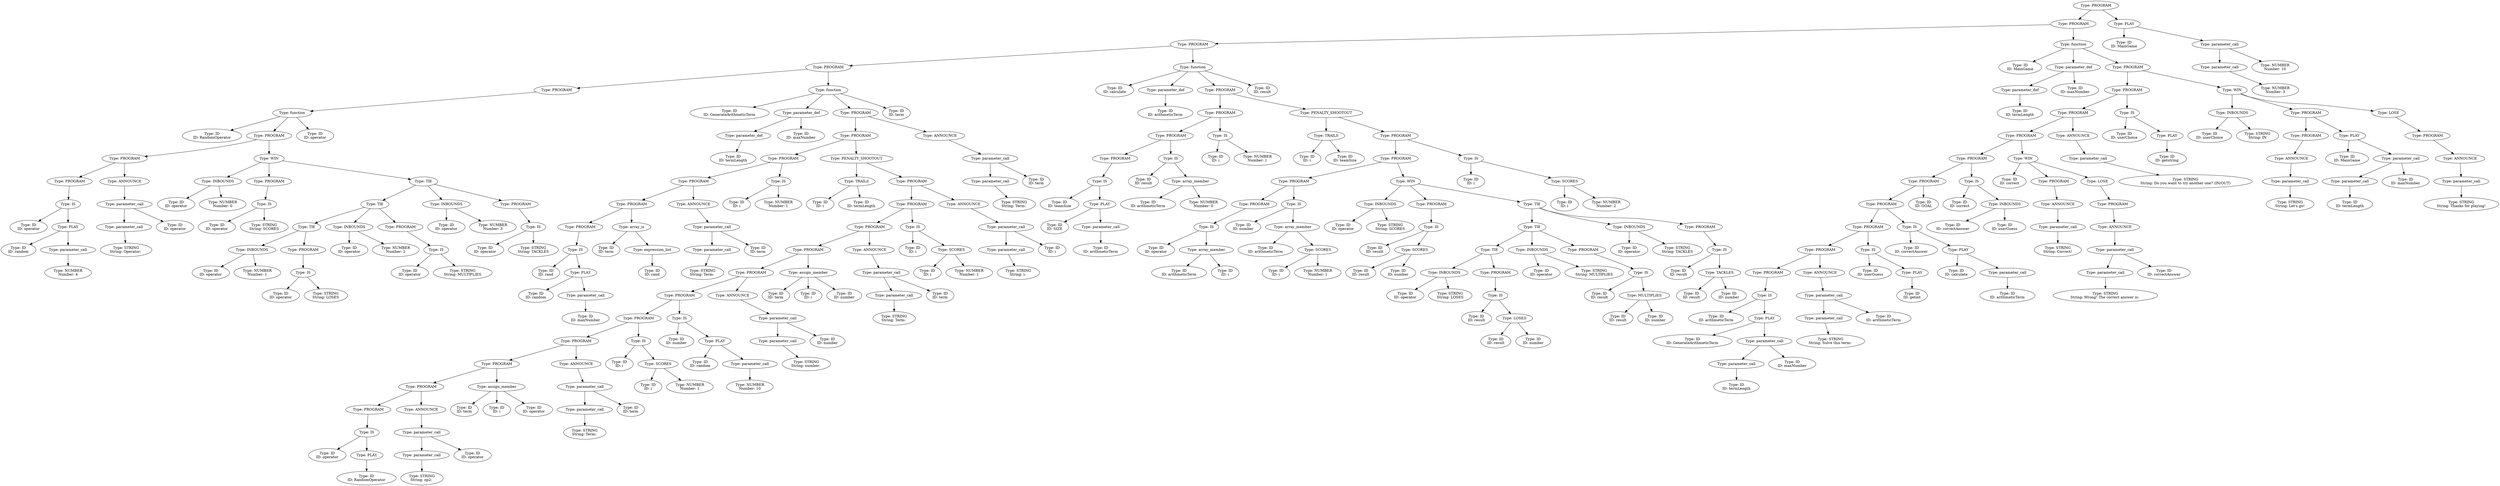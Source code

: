 digraph ast {
"0x7fffe5387e10" [label="Type: PROGRAM"];
"0x7fffe5387e10" -> "0x7fffe5387c30";
"0x7fffe5387c30" [label="Type: PROGRAM"];
"0x7fffe5387c30" -> "0x7fffe5386180";
"0x7fffe5386180" [label="Type: PROGRAM"];
"0x7fffe5386180" -> "0x7fffe5384520";
"0x7fffe5384520" [label="Type: PROGRAM"];
"0x7fffe5384520" -> "0x7fffe53824e0";
"0x7fffe53824e0" [label="Type: PROGRAM"];
"0x7fffe53824e0" -> "0x7fffe53824a0";
"0x7fffe53824a0" [label="Type: function"];
"0x7fffe53824a0" -> "0x7fffe5381640";
"0x7fffe5381640" [label="Type: ID\nID: RandomOperator"];
"0x7fffe53824a0" -> "0x7fffe5382400";
"0x7fffe5382400" [label="Type: PROGRAM"];
"0x7fffe5382400" -> "0x7fffe5381a40";
"0x7fffe5381a40" [label="Type: PROGRAM"];
"0x7fffe5381a40" -> "0x7fffe5381880";
"0x7fffe5381880" [label="Type: PROGRAM"];
"0x7fffe5381880" -> "0x7fffe5381840";
"0x7fffe5381840" [label="Type: IS"];
"0x7fffe5381840" -> "0x7fffe53816e0";
"0x7fffe53816e0" [label="Type: ID\nID: operator"];
"0x7fffe5381840" -> "0x7fffe5381800";
"0x7fffe5381800" [label="Type: PLAY"];
"0x7fffe5381800" -> "0x7fffe5381740";
"0x7fffe5381740" [label="Type: ID\nID: random"];
"0x7fffe5381800" -> "0x7fffe53817c0";
"0x7fffe53817c0" [label="Type: parameter_call"];
"0x7fffe53817c0" -> "0x7fffe5381780";
"0x7fffe5381780" [label="Type: NUMBER\nNumber: 4"];
"0x7fffe5381a40" -> "0x7fffe5381a00";
"0x7fffe5381a00" [label="Type: ANNOUNCE"];
"0x7fffe5381a00" -> "0x7fffe53819c0";
"0x7fffe53819c0" [label="Type: parameter_call"];
"0x7fffe53819c0" -> "0x7fffe5381940";
"0x7fffe5381940" [label="Type: parameter_call"];
"0x7fffe5381940" -> "0x7fffe53818e0";
"0x7fffe53818e0" [label="Type: STRING\nString: Operator: "];
"0x7fffe53819c0" -> "0x7fffe5381980";
"0x7fffe5381980" [label="Type: ID\nID: operator"];
"0x7fffe5382400" -> "0x7fffe53823c0";
"0x7fffe53823c0" [label="Type: WIN"];
"0x7fffe53823c0" -> "0x7fffe5381b20";
"0x7fffe5381b20" [label="Type: INBOUNDS"];
"0x7fffe5381b20" -> "0x7fffe5381aa0";
"0x7fffe5381aa0" [label="Type: ID\nID: operator"];
"0x7fffe5381b20" -> "0x7fffe5381ae0";
"0x7fffe5381ae0" [label="Type: NUMBER\nNumber: 0"];
"0x7fffe53823c0" -> "0x7fffe5381c60";
"0x7fffe5381c60" [label="Type: PROGRAM"];
"0x7fffe5381c60" -> "0x7fffe5381c20";
"0x7fffe5381c20" [label="Type: IS"];
"0x7fffe5381c20" -> "0x7fffe5381b80";
"0x7fffe5381b80" [label="Type: ID\nID: operator"];
"0x7fffe5381c20" -> "0x7fffe5381be0";
"0x7fffe5381be0" [label="Type: STRING\nString: SCORES"];
"0x7fffe53823c0" -> "0x7fffe5382380";
"0x7fffe5382380" [label="Type: TIE"];
"0x7fffe5382380" -> "0x7fffe5382120";
"0x7fffe5382120" [label="Type: TIE"];
"0x7fffe5382120" -> "0x7fffe5381ec0";
"0x7fffe5381ec0" [label="Type: TIE"];
"0x7fffe5381ec0" -> "0x7fffe5381d40";
"0x7fffe5381d40" [label="Type: INBOUNDS"];
"0x7fffe5381d40" -> "0x7fffe5381cc0";
"0x7fffe5381cc0" [label="Type: ID\nID: operator"];
"0x7fffe5381d40" -> "0x7fffe5381d00";
"0x7fffe5381d00" [label="Type: NUMBER\nNumber: 1"];
"0x7fffe5381ec0" -> "0x7fffe5381e80";
"0x7fffe5381e80" [label="Type: PROGRAM"];
"0x7fffe5381e80" -> "0x7fffe5381e40";
"0x7fffe5381e40" [label="Type: IS"];
"0x7fffe5381e40" -> "0x7fffe5381da0";
"0x7fffe5381da0" [label="Type: ID\nID: operator"];
"0x7fffe5381e40" -> "0x7fffe5381e00";
"0x7fffe5381e00" [label="Type: STRING\nString: LOSES"];
"0x7fffe5382120" -> "0x7fffe5381fa0";
"0x7fffe5381fa0" [label="Type: INBOUNDS"];
"0x7fffe5381fa0" -> "0x7fffe5381f20";
"0x7fffe5381f20" [label="Type: ID\nID: operator"];
"0x7fffe5381fa0" -> "0x7fffe5381f60";
"0x7fffe5381f60" [label="Type: NUMBER\nNumber: 2"];
"0x7fffe5382120" -> "0x7fffe53820e0";
"0x7fffe53820e0" [label="Type: PROGRAM"];
"0x7fffe53820e0" -> "0x7fffe53820a0";
"0x7fffe53820a0" [label="Type: IS"];
"0x7fffe53820a0" -> "0x7fffe5382000";
"0x7fffe5382000" [label="Type: ID\nID: operator"];
"0x7fffe53820a0" -> "0x7fffe5382060";
"0x7fffe5382060" [label="Type: STRING\nString: MULTIPLIES"];
"0x7fffe5382380" -> "0x7fffe5382200";
"0x7fffe5382200" [label="Type: INBOUNDS"];
"0x7fffe5382200" -> "0x7fffe5382180";
"0x7fffe5382180" [label="Type: ID\nID: operator"];
"0x7fffe5382200" -> "0x7fffe53821c0";
"0x7fffe53821c0" [label="Type: NUMBER\nNumber: 3"];
"0x7fffe5382380" -> "0x7fffe5382340";
"0x7fffe5382340" [label="Type: PROGRAM"];
"0x7fffe5382340" -> "0x7fffe5382300";
"0x7fffe5382300" [label="Type: IS"];
"0x7fffe5382300" -> "0x7fffe5382260";
"0x7fffe5382260" [label="Type: ID\nID: operator"];
"0x7fffe5382300" -> "0x7fffe53822c0";
"0x7fffe53822c0" [label="Type: STRING\nString: TACKLES"];
"0x7fffe53824a0" -> "0x7fffe5382460";
"0x7fffe5382460" [label="Type: ID\nID: operator"];
"0x7fffe5384520" -> "0x7fffe53844e0";
"0x7fffe53844e0" [label="Type: function"];
"0x7fffe53844e0" -> "0x7fffe5382540";
"0x7fffe5382540" [label="Type: ID\nID: GenerateArithmeticTerm"];
"0x7fffe53844e0" -> "0x7fffe5382680";
"0x7fffe5382680" [label="Type: parameter_def"];
"0x7fffe5382680" -> "0x7fffe53825e0";
"0x7fffe53825e0" [label="Type: parameter_def"];
"0x7fffe53825e0" -> "0x7fffe53825a0";
"0x7fffe53825a0" [label="Type: ID\nID: termLength"];
"0x7fffe5382680" -> "0x7fffe5382640";
"0x7fffe5382640" [label="Type: ID\nID: maxNumber"];
"0x7fffe53844e0" -> "0x7fffe5384440";
"0x7fffe5384440" [label="Type: PROGRAM"];
"0x7fffe5384440" -> "0x7fffe5384280";
"0x7fffe5384280" [label="Type: PROGRAM"];
"0x7fffe5384280" -> "0x7fffe5382d80";
"0x7fffe5382d80" [label="Type: PROGRAM"];
"0x7fffe5382d80" -> "0x7fffe5382c20";
"0x7fffe5382c20" [label="Type: PROGRAM"];
"0x7fffe5382c20" -> "0x7fffe5382a60";
"0x7fffe5382a60" [label="Type: PROGRAM"];
"0x7fffe5382a60" -> "0x7fffe53828e0";
"0x7fffe53828e0" [label="Type: PROGRAM"];
"0x7fffe53828e0" -> "0x7fffe53828a0";
"0x7fffe53828a0" [label="Type: IS"];
"0x7fffe53828a0" -> "0x7fffe5382720";
"0x7fffe5382720" [label="Type: ID\nID: rand"];
"0x7fffe53828a0" -> "0x7fffe5382860";
"0x7fffe5382860" [label="Type: PLAY"];
"0x7fffe5382860" -> "0x7fffe5382780";
"0x7fffe5382780" [label="Type: ID\nID: random"];
"0x7fffe5382860" -> "0x7fffe5382820";
"0x7fffe5382820" [label="Type: parameter_call"];
"0x7fffe5382820" -> "0x7fffe53827e0";
"0x7fffe53827e0" [label="Type: ID\nID: maxNumber"];
"0x7fffe5382a60" -> "0x7fffe5382a20";
"0x7fffe5382a20" [label="Type: array_is"];
"0x7fffe5382a20" -> "0x7fffe5382940";
"0x7fffe5382940" [label="Type: ID\nID: term"];
"0x7fffe5382a20" -> "0x7fffe53829e0";
"0x7fffe53829e0" [label="Type: expression_list"];
"0x7fffe53829e0" -> "0x7fffe53829a0";
"0x7fffe53829a0" [label="Type: ID\nID: rand"];
"0x7fffe5382c20" -> "0x7fffe5382be0";
"0x7fffe5382be0" [label="Type: ANNOUNCE"];
"0x7fffe5382be0" -> "0x7fffe5382ba0";
"0x7fffe5382ba0" [label="Type: parameter_call"];
"0x7fffe5382ba0" -> "0x7fffe5382b20";
"0x7fffe5382b20" [label="Type: parameter_call"];
"0x7fffe5382b20" -> "0x7fffe5382ac0";
"0x7fffe5382ac0" [label="Type: STRING\nString: Term: "];
"0x7fffe5382ba0" -> "0x7fffe5382b60";
"0x7fffe5382b60" [label="Type: ID\nID: term"];
"0x7fffe5382d80" -> "0x7fffe5382d40";
"0x7fffe5382d40" [label="Type: IS"];
"0x7fffe5382d40" -> "0x7fffe5382cc0";
"0x7fffe5382cc0" [label="Type: ID\nID: i"];
"0x7fffe5382d40" -> "0x7fffe5382d00";
"0x7fffe5382d00" [label="Type: NUMBER\nNumber: 1"];
"0x7fffe5384280" -> "0x7fffe5384240";
"0x7fffe5384240" [label="Type: PENALTY_SHOOTOUT"];
"0x7fffe5384240" -> "0x7fffe5382e80";
"0x7fffe5382e80" [label="Type: TRAILS"];
"0x7fffe5382e80" -> "0x7fffe5382de0";
"0x7fffe5382de0" [label="Type: ID\nID: i"];
"0x7fffe5382e80" -> "0x7fffe5382e40";
"0x7fffe5382e40" [label="Type: ID\nID: termLength"];
"0x7fffe5384240" -> "0x7fffe5384200";
"0x7fffe5384200" [label="Type: PROGRAM"];
"0x7fffe5384200" -> "0x7fffe5384040";
"0x7fffe5384040" [label="Type: PROGRAM"];
"0x7fffe5384040" -> "0x7fffe5383e80";
"0x7fffe5383e80" [label="Type: PROGRAM"];
"0x7fffe5383e80" -> "0x7fffe5383cc0";
"0x7fffe5383cc0" [label="Type: PROGRAM"];
"0x7fffe5383cc0" -> "0x7fffe5383b20";
"0x7fffe5383b20" [label="Type: PROGRAM"];
"0x7fffe5383b20" -> "0x7fffe5383960";
"0x7fffe5383960" [label="Type: PROGRAM"];
"0x7fffe5383960" -> "0x7fffe5383720";
"0x7fffe5383720" [label="Type: PROGRAM"];
"0x7fffe5383720" -> "0x7fffe5383560";
"0x7fffe5383560" [label="Type: PROGRAM"];
"0x7fffe5383560" -> "0x7fffe53833a0";
"0x7fffe53833a0" [label="Type: PROGRAM"];
"0x7fffe53833a0" -> "0x7fffe5383200";
"0x7fffe5383200" [label="Type: PROGRAM"];
"0x7fffe5383200" -> "0x7fffe5383040";
"0x7fffe5383040" [label="Type: PROGRAM"];
"0x7fffe5383040" -> "0x7fffe5383000";
"0x7fffe5383000" [label="Type: IS"];
"0x7fffe5383000" -> "0x7fffe5382f20";
"0x7fffe5382f20" [label="Type: ID\nID: operator"];
"0x7fffe5383000" -> "0x7fffe5382fc0";
"0x7fffe5382fc0" [label="Type: PLAY"];
"0x7fffe5382fc0" -> "0x7fffe5382f80";
"0x7fffe5382f80" [label="Type: ID\nID: RandomOperator"];
"0x7fffe5383200" -> "0x7fffe53831c0";
"0x7fffe53831c0" [label="Type: ANNOUNCE"];
"0x7fffe53831c0" -> "0x7fffe5383180";
"0x7fffe5383180" [label="Type: parameter_call"];
"0x7fffe5383180" -> "0x7fffe5383100";
"0x7fffe5383100" [label="Type: parameter_call"];
"0x7fffe5383100" -> "0x7fffe53830a0";
"0x7fffe53830a0" [label="Type: STRING\nString: op2: "];
"0x7fffe5383180" -> "0x7fffe5383140";
"0x7fffe5383140" [label="Type: ID\nID: operator"];
"0x7fffe53833a0" -> "0x7fffe5383360";
"0x7fffe5383360" [label="Type: assign_member"];
"0x7fffe5383360" -> "0x7fffe5383260";
"0x7fffe5383260" [label="Type: ID\nID: term"];
"0x7fffe5383360" -> "0x7fffe53832c0";
"0x7fffe53832c0" [label="Type: ID\nID: i"];
"0x7fffe5383360" -> "0x7fffe5383320";
"0x7fffe5383320" [label="Type: ID\nID: operator"];
"0x7fffe5383560" -> "0x7fffe5383520";
"0x7fffe5383520" [label="Type: ANNOUNCE"];
"0x7fffe5383520" -> "0x7fffe53834e0";
"0x7fffe53834e0" [label="Type: parameter_call"];
"0x7fffe53834e0" -> "0x7fffe5383460";
"0x7fffe5383460" [label="Type: parameter_call"];
"0x7fffe5383460" -> "0x7fffe5383400";
"0x7fffe5383400" [label="Type: STRING\nString: Term: "];
"0x7fffe53834e0" -> "0x7fffe53834a0";
"0x7fffe53834a0" [label="Type: ID\nID: term"];
"0x7fffe5383720" -> "0x7fffe53836e0";
"0x7fffe53836e0" [label="Type: IS"];
"0x7fffe53836e0" -> "0x7fffe53835c0";
"0x7fffe53835c0" [label="Type: ID\nID: i"];
"0x7fffe53836e0" -> "0x7fffe53836a0";
"0x7fffe53836a0" [label="Type: SCORES"];
"0x7fffe53836a0" -> "0x7fffe5383620";
"0x7fffe5383620" [label="Type: ID\nID: i"];
"0x7fffe53836a0" -> "0x7fffe5383660";
"0x7fffe5383660" [label="Type: NUMBER\nNumber: 1"];
"0x7fffe5383960" -> "0x7fffe5383920";
"0x7fffe5383920" [label="Type: IS"];
"0x7fffe5383920" -> "0x7fffe53837c0";
"0x7fffe53837c0" [label="Type: ID\nID: number"];
"0x7fffe5383920" -> "0x7fffe53838e0";
"0x7fffe53838e0" [label="Type: PLAY"];
"0x7fffe53838e0" -> "0x7fffe5383820";
"0x7fffe5383820" [label="Type: ID\nID: random"];
"0x7fffe53838e0" -> "0x7fffe53838a0";
"0x7fffe53838a0" [label="Type: parameter_call"];
"0x7fffe53838a0" -> "0x7fffe5383860";
"0x7fffe5383860" [label="Type: NUMBER\nNumber: 10"];
"0x7fffe5383b20" -> "0x7fffe5383ae0";
"0x7fffe5383ae0" [label="Type: ANNOUNCE"];
"0x7fffe5383ae0" -> "0x7fffe5383aa0";
"0x7fffe5383aa0" [label="Type: parameter_call"];
"0x7fffe5383aa0" -> "0x7fffe5383a20";
"0x7fffe5383a20" [label="Type: parameter_call"];
"0x7fffe5383a20" -> "0x7fffe53839c0";
"0x7fffe53839c0" [label="Type: STRING\nString: number: "];
"0x7fffe5383aa0" -> "0x7fffe5383a60";
"0x7fffe5383a60" [label="Type: ID\nID: number"];
"0x7fffe5383cc0" -> "0x7fffe5383c80";
"0x7fffe5383c80" [label="Type: assign_member"];
"0x7fffe5383c80" -> "0x7fffe5383b80";
"0x7fffe5383b80" [label="Type: ID\nID: term"];
"0x7fffe5383c80" -> "0x7fffe5383be0";
"0x7fffe5383be0" [label="Type: ID\nID: i"];
"0x7fffe5383c80" -> "0x7fffe5383c40";
"0x7fffe5383c40" [label="Type: ID\nID: number"];
"0x7fffe5383e80" -> "0x7fffe5383e40";
"0x7fffe5383e40" [label="Type: ANNOUNCE"];
"0x7fffe5383e40" -> "0x7fffe5383e00";
"0x7fffe5383e00" [label="Type: parameter_call"];
"0x7fffe5383e00" -> "0x7fffe5383d80";
"0x7fffe5383d80" [label="Type: parameter_call"];
"0x7fffe5383d80" -> "0x7fffe5383d20";
"0x7fffe5383d20" [label="Type: STRING\nString: Term: "];
"0x7fffe5383e00" -> "0x7fffe5383dc0";
"0x7fffe5383dc0" [label="Type: ID\nID: term"];
"0x7fffe5384040" -> "0x7fffe5384000";
"0x7fffe5384000" [label="Type: IS"];
"0x7fffe5384000" -> "0x7fffe5383ee0";
"0x7fffe5383ee0" [label="Type: ID\nID: i"];
"0x7fffe5384000" -> "0x7fffe5383fc0";
"0x7fffe5383fc0" [label="Type: SCORES"];
"0x7fffe5383fc0" -> "0x7fffe5383f40";
"0x7fffe5383f40" [label="Type: ID\nID: i"];
"0x7fffe5383fc0" -> "0x7fffe5383f80";
"0x7fffe5383f80" [label="Type: NUMBER\nNumber: 1"];
"0x7fffe5384200" -> "0x7fffe53841c0";
"0x7fffe53841c0" [label="Type: ANNOUNCE"];
"0x7fffe53841c0" -> "0x7fffe5384180";
"0x7fffe5384180" [label="Type: parameter_call"];
"0x7fffe5384180" -> "0x7fffe5384100";
"0x7fffe5384100" [label="Type: parameter_call"];
"0x7fffe5384100" -> "0x7fffe53840a0";
"0x7fffe53840a0" [label="Type: STRING\nString: i: "];
"0x7fffe5384180" -> "0x7fffe5384140";
"0x7fffe5384140" [label="Type: ID\nID: i"];
"0x7fffe5384440" -> "0x7fffe5384400";
"0x7fffe5384400" [label="Type: ANNOUNCE"];
"0x7fffe5384400" -> "0x7fffe53843c0";
"0x7fffe53843c0" [label="Type: parameter_call"];
"0x7fffe53843c0" -> "0x7fffe5384340";
"0x7fffe5384340" [label="Type: parameter_call"];
"0x7fffe5384340" -> "0x7fffe53842e0";
"0x7fffe53842e0" [label="Type: STRING\nString: Term: "];
"0x7fffe53843c0" -> "0x7fffe5384380";
"0x7fffe5384380" [label="Type: ID\nID: term"];
"0x7fffe53844e0" -> "0x7fffe53844a0";
"0x7fffe53844a0" [label="Type: ID\nID: term"];
"0x7fffe5386180" -> "0x7fffe5386140";
"0x7fffe5386140" [label="Type: function"];
"0x7fffe5386140" -> "0x7fffe5384580";
"0x7fffe5384580" [label="Type: ID\nID: calculate"];
"0x7fffe5386140" -> "0x7fffe5384620";
"0x7fffe5384620" [label="Type: parameter_def"];
"0x7fffe5384620" -> "0x7fffe53845e0";
"0x7fffe53845e0" [label="Type: ID\nID: arithmeticTerm"];
"0x7fffe5386140" -> "0x7fffe53860a0";
"0x7fffe53860a0" [label="Type: PROGRAM"];
"0x7fffe53860a0" -> "0x7fffe5384be0";
"0x7fffe5384be0" [label="Type: PROGRAM"];
"0x7fffe5384be0" -> "0x7fffe5384a80";
"0x7fffe5384a80" [label="Type: PROGRAM"];
"0x7fffe5384a80" -> "0x7fffe5384880";
"0x7fffe5384880" [label="Type: PROGRAM"];
"0x7fffe5384880" -> "0x7fffe5384840";
"0x7fffe5384840" [label="Type: IS"];
"0x7fffe5384840" -> "0x7fffe53846c0";
"0x7fffe53846c0" [label="Type: ID\nID: teamSize"];
"0x7fffe5384840" -> "0x7fffe5384800";
"0x7fffe5384800" [label="Type: PLAY"];
"0x7fffe5384800" -> "0x7fffe5384720";
"0x7fffe5384720" [label="Type: ID\nID: SIZE"];
"0x7fffe5384800" -> "0x7fffe53847c0";
"0x7fffe53847c0" [label="Type: parameter_call"];
"0x7fffe53847c0" -> "0x7fffe5384780";
"0x7fffe5384780" [label="Type: ID\nID: arithmeticTerm"];
"0x7fffe5384a80" -> "0x7fffe5384a40";
"0x7fffe5384a40" [label="Type: IS"];
"0x7fffe5384a40" -> "0x7fffe5384920";
"0x7fffe5384920" [label="Type: ID\nID: result"];
"0x7fffe5384a40" -> "0x7fffe5384a00";
"0x7fffe5384a00" [label="Type: array_member"];
"0x7fffe5384a00" -> "0x7fffe5384980";
"0x7fffe5384980" [label="Type: ID\nID: arithmeticTerm"];
"0x7fffe5384a00" -> "0x7fffe53849c0";
"0x7fffe53849c0" [label="Type: NUMBER\nNumber: 0"];
"0x7fffe5384be0" -> "0x7fffe5384ba0";
"0x7fffe5384ba0" [label="Type: IS"];
"0x7fffe5384ba0" -> "0x7fffe5384b20";
"0x7fffe5384b20" [label="Type: ID\nID: i"];
"0x7fffe5384ba0" -> "0x7fffe5384b60";
"0x7fffe5384b60" [label="Type: NUMBER\nNumber: 1"];
"0x7fffe53860a0" -> "0x7fffe5386060";
"0x7fffe5386060" [label="Type: PENALTY_SHOOTOUT"];
"0x7fffe5386060" -> "0x7fffe5384ce0";
"0x7fffe5384ce0" [label="Type: TRAILS"];
"0x7fffe5384ce0" -> "0x7fffe5384c40";
"0x7fffe5384c40" [label="Type: ID\nID: i"];
"0x7fffe5384ce0" -> "0x7fffe5384ca0";
"0x7fffe5384ca0" [label="Type: ID\nID: teamSize"];
"0x7fffe5386060" -> "0x7fffe5386020";
"0x7fffe5386020" [label="Type: PROGRAM"];
"0x7fffe5386020" -> "0x7fffe5385e80";
"0x7fffe5385e80" [label="Type: PROGRAM"];
"0x7fffe5385e80" -> "0x7fffe53851a0";
"0x7fffe53851a0" [label="Type: PROGRAM"];
"0x7fffe53851a0" -> "0x7fffe5384f00";
"0x7fffe5384f00" [label="Type: PROGRAM"];
"0x7fffe5384f00" -> "0x7fffe5384ec0";
"0x7fffe5384ec0" [label="Type: IS"];
"0x7fffe5384ec0" -> "0x7fffe5384d80";
"0x7fffe5384d80" [label="Type: ID\nID: operator"];
"0x7fffe5384ec0" -> "0x7fffe5384e80";
"0x7fffe5384e80" [label="Type: array_member"];
"0x7fffe5384e80" -> "0x7fffe5384de0";
"0x7fffe5384de0" [label="Type: ID\nID: arithmeticTerm"];
"0x7fffe5384e80" -> "0x7fffe5384e40";
"0x7fffe5384e40" [label="Type: ID\nID: i"];
"0x7fffe53851a0" -> "0x7fffe5385160";
"0x7fffe5385160" [label="Type: IS"];
"0x7fffe5385160" -> "0x7fffe5384fa0";
"0x7fffe5384fa0" [label="Type: ID\nID: number"];
"0x7fffe5385160" -> "0x7fffe5385120";
"0x7fffe5385120" [label="Type: array_member"];
"0x7fffe5385120" -> "0x7fffe5385000";
"0x7fffe5385000" [label="Type: ID\nID: arithmeticTerm"];
"0x7fffe5385120" -> "0x7fffe53850e0";
"0x7fffe53850e0" [label="Type: SCORES"];
"0x7fffe53850e0" -> "0x7fffe5385060";
"0x7fffe5385060" [label="Type: ID\nID: i"];
"0x7fffe53850e0" -> "0x7fffe53850a0";
"0x7fffe53850a0" [label="Type: NUMBER\nNumber: 1"];
"0x7fffe5385e80" -> "0x7fffe5385e40";
"0x7fffe5385e40" [label="Type: WIN"];
"0x7fffe5385e40" -> "0x7fffe53852a0";
"0x7fffe53852a0" [label="Type: INBOUNDS"];
"0x7fffe53852a0" -> "0x7fffe5385200";
"0x7fffe5385200" [label="Type: ID\nID: operator"];
"0x7fffe53852a0" -> "0x7fffe5385260";
"0x7fffe5385260" [label="Type: STRING\nString: SCORES"];
"0x7fffe5385e40" -> "0x7fffe5385480";
"0x7fffe5385480" [label="Type: PROGRAM"];
"0x7fffe5385480" -> "0x7fffe5385440";
"0x7fffe5385440" [label="Type: IS"];
"0x7fffe5385440" -> "0x7fffe5385300";
"0x7fffe5385300" [label="Type: ID\nID: result"];
"0x7fffe5385440" -> "0x7fffe5385400";
"0x7fffe5385400" [label="Type: SCORES"];
"0x7fffe5385400" -> "0x7fffe5385360";
"0x7fffe5385360" [label="Type: ID\nID: result"];
"0x7fffe5385400" -> "0x7fffe53853c0";
"0x7fffe53853c0" [label="Type: ID\nID: number"];
"0x7fffe5385e40" -> "0x7fffe5385de0";
"0x7fffe5385de0" [label="Type: TIE"];
"0x7fffe5385de0" -> "0x7fffe5385ac0";
"0x7fffe5385ac0" [label="Type: TIE"];
"0x7fffe5385ac0" -> "0x7fffe53857a0";
"0x7fffe53857a0" [label="Type: TIE"];
"0x7fffe53857a0" -> "0x7fffe5385580";
"0x7fffe5385580" [label="Type: INBOUNDS"];
"0x7fffe5385580" -> "0x7fffe53854e0";
"0x7fffe53854e0" [label="Type: ID\nID: operator"];
"0x7fffe5385580" -> "0x7fffe5385540";
"0x7fffe5385540" [label="Type: STRING\nString: LOSES"];
"0x7fffe53857a0" -> "0x7fffe5385760";
"0x7fffe5385760" [label="Type: PROGRAM"];
"0x7fffe5385760" -> "0x7fffe5385720";
"0x7fffe5385720" [label="Type: IS"];
"0x7fffe5385720" -> "0x7fffe53855e0";
"0x7fffe53855e0" [label="Type: ID\nID: result"];
"0x7fffe5385720" -> "0x7fffe53856e0";
"0x7fffe53856e0" [label="Type: LOSES"];
"0x7fffe53856e0" -> "0x7fffe5385640";
"0x7fffe5385640" [label="Type: ID\nID: result"];
"0x7fffe53856e0" -> "0x7fffe53856a0";
"0x7fffe53856a0" [label="Type: ID\nID: number"];
"0x7fffe5385ac0" -> "0x7fffe53858a0";
"0x7fffe53858a0" [label="Type: INBOUNDS"];
"0x7fffe53858a0" -> "0x7fffe5385800";
"0x7fffe5385800" [label="Type: ID\nID: operator"];
"0x7fffe53858a0" -> "0x7fffe5385860";
"0x7fffe5385860" [label="Type: STRING\nString: MULTIPLIES"];
"0x7fffe5385ac0" -> "0x7fffe5385a80";
"0x7fffe5385a80" [label="Type: PROGRAM"];
"0x7fffe5385a80" -> "0x7fffe5385a40";
"0x7fffe5385a40" [label="Type: IS"];
"0x7fffe5385a40" -> "0x7fffe5385900";
"0x7fffe5385900" [label="Type: ID\nID: result"];
"0x7fffe5385a40" -> "0x7fffe5385a00";
"0x7fffe5385a00" [label="Type: MULTIPLIES"];
"0x7fffe5385a00" -> "0x7fffe5385960";
"0x7fffe5385960" [label="Type: ID\nID: result"];
"0x7fffe5385a00" -> "0x7fffe53859c0";
"0x7fffe53859c0" [label="Type: ID\nID: number"];
"0x7fffe5385de0" -> "0x7fffe5385bc0";
"0x7fffe5385bc0" [label="Type: INBOUNDS"];
"0x7fffe5385bc0" -> "0x7fffe5385b20";
"0x7fffe5385b20" [label="Type: ID\nID: operator"];
"0x7fffe5385bc0" -> "0x7fffe5385b80";
"0x7fffe5385b80" [label="Type: STRING\nString: TACKLES"];
"0x7fffe5385de0" -> "0x7fffe5385da0";
"0x7fffe5385da0" [label="Type: PROGRAM"];
"0x7fffe5385da0" -> "0x7fffe5385d60";
"0x7fffe5385d60" [label="Type: IS"];
"0x7fffe5385d60" -> "0x7fffe5385c20";
"0x7fffe5385c20" [label="Type: ID\nID: result"];
"0x7fffe5385d60" -> "0x7fffe5385d20";
"0x7fffe5385d20" [label="Type: TACKLES"];
"0x7fffe5385d20" -> "0x7fffe5385c80";
"0x7fffe5385c80" [label="Type: ID\nID: result"];
"0x7fffe5385d20" -> "0x7fffe5385ce0";
"0x7fffe5385ce0" [label="Type: ID\nID: number"];
"0x7fffe5386020" -> "0x7fffe5385fe0";
"0x7fffe5385fe0" [label="Type: IS"];
"0x7fffe5385fe0" -> "0x7fffe5385ec0";
"0x7fffe5385ec0" [label="Type: ID\nID: i"];
"0x7fffe5385fe0" -> "0x7fffe5385fa0";
"0x7fffe5385fa0" [label="Type: SCORES"];
"0x7fffe5385fa0" -> "0x7fffe5385f20";
"0x7fffe5385f20" [label="Type: ID\nID: i"];
"0x7fffe5385fa0" -> "0x7fffe5385f60";
"0x7fffe5385f60" [label="Type: NUMBER\nNumber: 2"];
"0x7fffe5386140" -> "0x7fffe5386100";
"0x7fffe5386100" [label="Type: ID\nID: result"];
"0x7fffe5387c30" -> "0x7fffe5387bf0";
"0x7fffe5387bf0" [label="Type: function"];
"0x7fffe5387bf0" -> "0x7fffe53861e0";
"0x7fffe53861e0" [label="Type: ID\nID: MainGame"];
"0x7fffe5387bf0" -> "0x7fffe5386320";
"0x7fffe5386320" [label="Type: parameter_def"];
"0x7fffe5386320" -> "0x7fffe5386280";
"0x7fffe5386280" [label="Type: parameter_def"];
"0x7fffe5386280" -> "0x7fffe5386240";
"0x7fffe5386240" [label="Type: ID\nID: termLength"];
"0x7fffe5386320" -> "0x7fffe53862e0";
"0x7fffe53862e0" [label="Type: ID\nID: maxNumber"];
"0x7fffe5387bf0" -> "0x7fffe5387bb0";
"0x7fffe5387bb0" [label="Type: PROGRAM"];
"0x7fffe5387bb0" -> "0x7fffe5387590";
"0x7fffe5387590" [label="Type: PROGRAM"];
"0x7fffe5387590" -> "0x7fffe53873d0";
"0x7fffe53873d0" [label="Type: PROGRAM"];
"0x7fffe53873d0" -> "0x7fffe5387290";
"0x7fffe5387290" [label="Type: PROGRAM"];
"0x7fffe5387290" -> "0x7fffe5386e80";
"0x7fffe5386e80" [label="Type: PROGRAM"];
"0x7fffe5386e80" -> "0x7fffe5386cc0";
"0x7fffe5386cc0" [label="Type: PROGRAM"];
"0x7fffe5386cc0" -> "0x7fffe5386c20";
"0x7fffe5386c20" [label="Type: PROGRAM"];
"0x7fffe5386c20" -> "0x7fffe53869a0";
"0x7fffe53869a0" [label="Type: PROGRAM"];
"0x7fffe53869a0" -> "0x7fffe53867e0";
"0x7fffe53867e0" [label="Type: PROGRAM"];
"0x7fffe53867e0" -> "0x7fffe5386620";
"0x7fffe5386620" [label="Type: PROGRAM"];
"0x7fffe5386620" -> "0x7fffe53865e0";
"0x7fffe53865e0" [label="Type: IS"];
"0x7fffe53865e0" -> "0x7fffe53863c0";
"0x7fffe53863c0" [label="Type: ID\nID: arithmeticTerm"];
"0x7fffe53865e0" -> "0x7fffe53865a0";
"0x7fffe53865a0" [label="Type: PLAY"];
"0x7fffe53865a0" -> "0x7fffe5386420";
"0x7fffe5386420" [label="Type: ID\nID: GenerateArithmeticTerm"];
"0x7fffe53865a0" -> "0x7fffe5386560";
"0x7fffe5386560" [label="Type: parameter_call"];
"0x7fffe5386560" -> "0x7fffe53864e0";
"0x7fffe53864e0" [label="Type: parameter_call"];
"0x7fffe53864e0" -> "0x7fffe5386480";
"0x7fffe5386480" [label="Type: ID\nID: termLength"];
"0x7fffe5386560" -> "0x7fffe5386520";
"0x7fffe5386520" [label="Type: ID\nID: maxNumber"];
"0x7fffe53867e0" -> "0x7fffe53867a0";
"0x7fffe53867a0" [label="Type: ANNOUNCE"];
"0x7fffe53867a0" -> "0x7fffe5386760";
"0x7fffe5386760" [label="Type: parameter_call"];
"0x7fffe5386760" -> "0x7fffe53866e0";
"0x7fffe53866e0" [label="Type: parameter_call"];
"0x7fffe53866e0" -> "0x7fffe5386680";
"0x7fffe5386680" [label="Type: STRING\nString: Solve this term: "];
"0x7fffe5386760" -> "0x7fffe5386720";
"0x7fffe5386720" [label="Type: ID\nID: arithmeticTerm"];
"0x7fffe53869a0" -> "0x7fffe5386960";
"0x7fffe5386960" [label="Type: IS"];
"0x7fffe5386960" -> "0x7fffe5386880";
"0x7fffe5386880" [label="Type: ID\nID: userGuess"];
"0x7fffe5386960" -> "0x7fffe5386920";
"0x7fffe5386920" [label="Type: PLAY"];
"0x7fffe5386920" -> "0x7fffe53868e0";
"0x7fffe53868e0" [label="Type: ID\nID: getint"];
"0x7fffe5386c20" -> "0x7fffe5386be0";
"0x7fffe5386be0" [label="Type: IS"];
"0x7fffe5386be0" -> "0x7fffe5386a40";
"0x7fffe5386a40" [label="Type: ID\nID: correctAnswer"];
"0x7fffe5386be0" -> "0x7fffe5386b80";
"0x7fffe5386b80" [label="Type: PLAY"];
"0x7fffe5386b80" -> "0x7fffe5386aa0";
"0x7fffe5386aa0" [label="Type: ID\nID: calculate"];
"0x7fffe5386b80" -> "0x7fffe5386b40";
"0x7fffe5386b40" [label="Type: parameter_call"];
"0x7fffe5386b40" -> "0x7fffe5386b00";
"0x7fffe5386b00" [label="Type: ID\nID: arithmeticTerm"];
"0x7fffe5386cc0" -> "0x7fffe5386c60";
"0x7fffe5386c60" [label="Type: ID\nID: GOAL"];
"0x7fffe5386e80" -> "0x7fffe5386e40";
"0x7fffe5386e40" [label="Type: IS"];
"0x7fffe5386e40" -> "0x7fffe5386d00";
"0x7fffe5386d00" [label="Type: ID\nID: correct"];
"0x7fffe5386e40" -> "0x7fffe5386e00";
"0x7fffe5386e00" [label="Type: INBOUNDS"];
"0x7fffe5386e00" -> "0x7fffe5386d60";
"0x7fffe5386d60" [label="Type: ID\nID: correctAnswer"];
"0x7fffe5386e00" -> "0x7fffe5386dc0";
"0x7fffe5386dc0" [label="Type: ID\nID: userGuess"];
"0x7fffe5387290" -> "0x7fffe5387250";
"0x7fffe5387250" [label="Type: WIN"];
"0x7fffe5387250" -> "0x7fffe5386ee0";
"0x7fffe5386ee0" [label="Type: ID\nID: correct"];
"0x7fffe5387250" -> "0x7fffe5387000";
"0x7fffe5387000" [label="Type: PROGRAM"];
"0x7fffe5387000" -> "0x7fffe5386fc0";
"0x7fffe5386fc0" [label="Type: ANNOUNCE"];
"0x7fffe5386fc0" -> "0x7fffe5386f80";
"0x7fffe5386f80" [label="Type: parameter_call"];
"0x7fffe5386f80" -> "0x7fffe5386f40";
"0x7fffe5386f40" [label="Type: STRING\nString: Correct!"];
"0x7fffe5387250" -> "0x7fffe5387210";
"0x7fffe5387210" [label="Type: LOSE"];
"0x7fffe5387210" -> "0x7fffe53871d0";
"0x7fffe53871d0" [label="Type: PROGRAM"];
"0x7fffe53871d0" -> "0x7fffe5387190";
"0x7fffe5387190" [label="Type: ANNOUNCE"];
"0x7fffe5387190" -> "0x7fffe5387150";
"0x7fffe5387150" [label="Type: parameter_call"];
"0x7fffe5387150" -> "0x7fffe53870d0";
"0x7fffe53870d0" [label="Type: parameter_call"];
"0x7fffe53870d0" -> "0x7fffe5387070";
"0x7fffe5387070" [label="Type: STRING\nString: Wrong! The correct answer is: "];
"0x7fffe5387150" -> "0x7fffe5387110";
"0x7fffe5387110" [label="Type: ID\nID: correctAnswer"];
"0x7fffe53873d0" -> "0x7fffe5387390";
"0x7fffe5387390" [label="Type: ANNOUNCE"];
"0x7fffe5387390" -> "0x7fffe5387350";
"0x7fffe5387350" [label="Type: parameter_call"];
"0x7fffe5387350" -> "0x7fffe5387310";
"0x7fffe5387310" [label="Type: STRING\nString: Do you want to try another one? (IN/OUT)"];
"0x7fffe5387590" -> "0x7fffe5387550";
"0x7fffe5387550" [label="Type: IS"];
"0x7fffe5387550" -> "0x7fffe5387470";
"0x7fffe5387470" [label="Type: ID\nID: userChoice"];
"0x7fffe5387550" -> "0x7fffe5387510";
"0x7fffe5387510" [label="Type: PLAY"];
"0x7fffe5387510" -> "0x7fffe53874d0";
"0x7fffe53874d0" [label="Type: ID\nID: getstring"];
"0x7fffe5387bb0" -> "0x7fffe5387b70";
"0x7fffe5387b70" [label="Type: WIN"];
"0x7fffe5387b70" -> "0x7fffe5387690";
"0x7fffe5387690" [label="Type: INBOUNDS"];
"0x7fffe5387690" -> "0x7fffe53875f0";
"0x7fffe53875f0" [label="Type: ID\nID: userChoice"];
"0x7fffe5387690" -> "0x7fffe5387650";
"0x7fffe5387650" [label="Type: STRING\nString: IN"];
"0x7fffe5387b70" -> "0x7fffe53879d0";
"0x7fffe53879d0" [label="Type: PROGRAM"];
"0x7fffe53879d0" -> "0x7fffe53877b0";
"0x7fffe53877b0" [label="Type: PROGRAM"];
"0x7fffe53877b0" -> "0x7fffe5387770";
"0x7fffe5387770" [label="Type: ANNOUNCE"];
"0x7fffe5387770" -> "0x7fffe5387730";
"0x7fffe5387730" [label="Type: parameter_call"];
"0x7fffe5387730" -> "0x7fffe53876f0";
"0x7fffe53876f0" [label="Type: STRING\nString: Let's go!"];
"0x7fffe53879d0" -> "0x7fffe5387990";
"0x7fffe5387990" [label="Type: PLAY"];
"0x7fffe5387990" -> "0x7fffe5387810";
"0x7fffe5387810" [label="Type: ID\nID: MainGame"];
"0x7fffe5387990" -> "0x7fffe5387950";
"0x7fffe5387950" [label="Type: parameter_call"];
"0x7fffe5387950" -> "0x7fffe53878d0";
"0x7fffe53878d0" [label="Type: parameter_call"];
"0x7fffe53878d0" -> "0x7fffe5387870";
"0x7fffe5387870" [label="Type: ID\nID: termLength"];
"0x7fffe5387950" -> "0x7fffe5387910";
"0x7fffe5387910" [label="Type: ID\nID: maxNumber"];
"0x7fffe5387b70" -> "0x7fffe5387b30";
"0x7fffe5387b30" [label="Type: LOSE"];
"0x7fffe5387b30" -> "0x7fffe5387af0";
"0x7fffe5387af0" [label="Type: PROGRAM"];
"0x7fffe5387af0" -> "0x7fffe5387ab0";
"0x7fffe5387ab0" [label="Type: ANNOUNCE"];
"0x7fffe5387ab0" -> "0x7fffe5387a70";
"0x7fffe5387a70" [label="Type: parameter_call"];
"0x7fffe5387a70" -> "0x7fffe5387a30";
"0x7fffe5387a30" [label="Type: STRING\nString: Thanks for playing!"];
"0x7fffe5387e10" -> "0x7fffe5387dd0";
"0x7fffe5387dd0" [label="Type: PLAY"];
"0x7fffe5387dd0" -> "0x7fffe5387c90";
"0x7fffe5387c90" [label="Type: ID\nID: MainGame"];
"0x7fffe5387dd0" -> "0x7fffe5387d90";
"0x7fffe5387d90" [label="Type: parameter_call"];
"0x7fffe5387d90" -> "0x7fffe5387d10";
"0x7fffe5387d10" [label="Type: parameter_call"];
"0x7fffe5387d10" -> "0x7fffe5387cd0";
"0x7fffe5387cd0" [label="Type: NUMBER\nNumber: 3"];
"0x7fffe5387d90" -> "0x7fffe5387d50";
"0x7fffe5387d50" [label="Type: NUMBER\nNumber: 10"];
}
